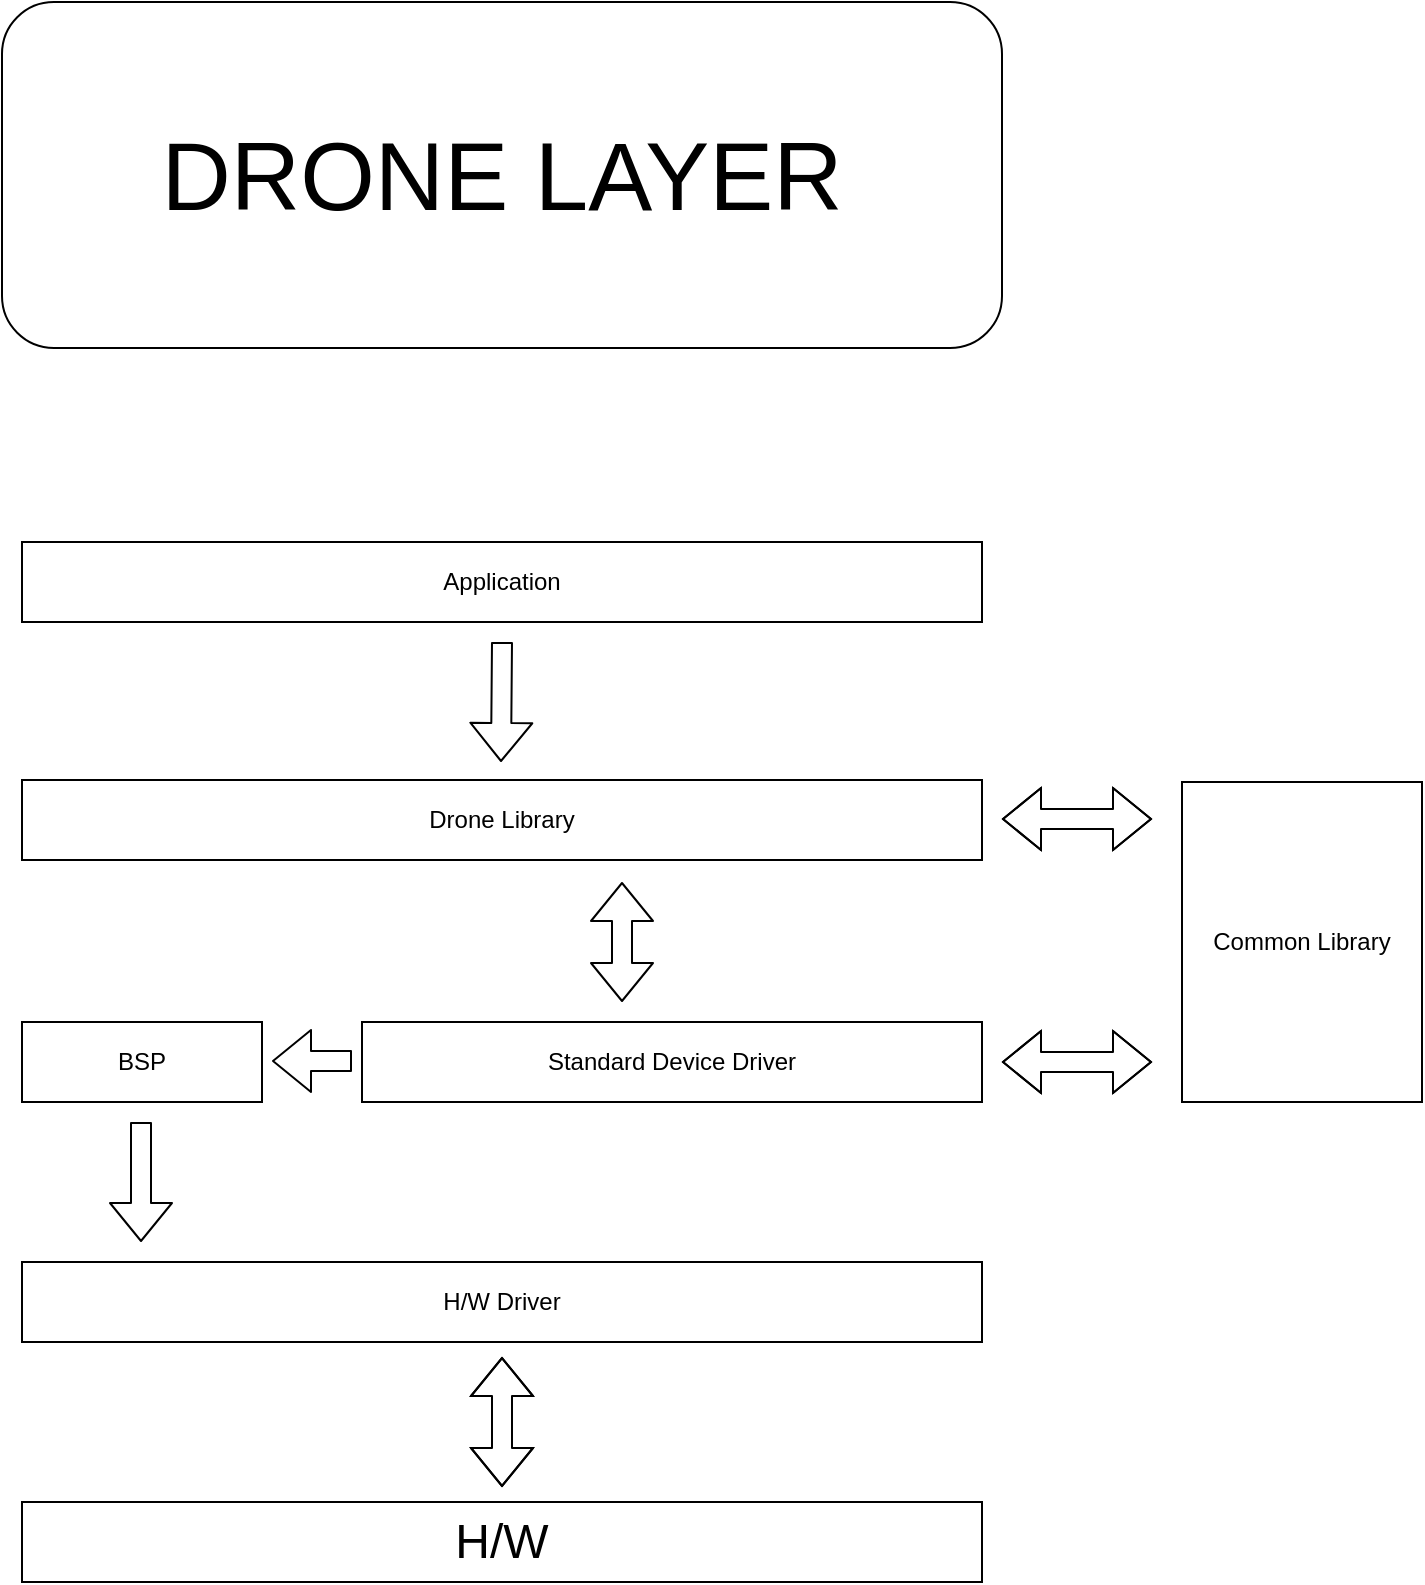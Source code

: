 <mxfile version="11.2.5" type="device" pages="1"><diagram name="Page-1" id="90a13364-a465-7bf4-72fc-28e22215d7a0"><mxGraphModel dx="813" dy="462" grid="1" gridSize="10" guides="1" tooltips="1" connect="1" arrows="1" fold="1" page="1" pageScale="1.5" pageWidth="1169" pageHeight="826" background="#ffffff" math="0" shadow="0"><root><mxCell id="0" style=";html=1;"/><mxCell id="1" style=";html=1;" parent="0"/><mxCell id="5rDA5biEVlo3ui2Qbv52-1" value="&lt;font style=&quot;font-size: 24px&quot;&gt;H/W&lt;/font&gt;" style="rounded=0;whiteSpace=wrap;html=1;" vertex="1" parent="1"><mxGeometry x="440" y="960" width="480" height="40" as="geometry"/></mxCell><mxCell id="5rDA5biEVlo3ui2Qbv52-2" value="H/W Driver" style="rounded=0;whiteSpace=wrap;html=1;" vertex="1" parent="1"><mxGeometry x="440" y="840" width="480" height="40" as="geometry"/></mxCell><mxCell id="5rDA5biEVlo3ui2Qbv52-5" value="Drone Library" style="rounded=0;whiteSpace=wrap;html=1;" vertex="1" parent="1"><mxGeometry x="440" y="599" width="480" height="40" as="geometry"/></mxCell><mxCell id="5rDA5biEVlo3ui2Qbv52-6" value="BSP" style="rounded=0;whiteSpace=wrap;html=1;" vertex="1" parent="1"><mxGeometry x="440" y="720" width="120" height="40" as="geometry"/></mxCell><mxCell id="5rDA5biEVlo3ui2Qbv52-10" value="" style="shape=flexArrow;endArrow=classic;startArrow=classic;html=1;" edge="1" parent="1"><mxGeometry width="50" height="50" relative="1" as="geometry"><mxPoint x="680" y="952.5" as="sourcePoint"/><mxPoint x="680" y="887.5" as="targetPoint"/><Array as="points"><mxPoint x="680" y="917.5"/></Array></mxGeometry></mxCell><mxCell id="5rDA5biEVlo3ui2Qbv52-12" value="" style="shape=flexArrow;endArrow=classic;html=1;" edge="1" parent="1"><mxGeometry width="50" height="50" relative="1" as="geometry"><mxPoint x="499.5" y="770" as="sourcePoint"/><mxPoint x="499.5" y="830" as="targetPoint"/><Array as="points"/></mxGeometry></mxCell><mxCell id="5rDA5biEVlo3ui2Qbv52-13" value="Standard Device Driver" style="rounded=0;whiteSpace=wrap;html=1;" vertex="1" parent="1"><mxGeometry x="610" y="720" width="310" height="40" as="geometry"/></mxCell><mxCell id="5rDA5biEVlo3ui2Qbv52-18" value="" style="shape=flexArrow;endArrow=classic;html=1;" edge="1" parent="1"><mxGeometry width="50" height="50" relative="1" as="geometry"><mxPoint x="605" y="739.5" as="sourcePoint"/><mxPoint x="565" y="739.5" as="targetPoint"/></mxGeometry></mxCell><mxCell id="5rDA5biEVlo3ui2Qbv52-19" value="Common Library" style="rounded=0;whiteSpace=wrap;html=1;" vertex="1" parent="1"><mxGeometry x="1020" y="600" width="120" height="160" as="geometry"/></mxCell><mxCell id="5rDA5biEVlo3ui2Qbv52-20" value="" style="shape=flexArrow;endArrow=classic;startArrow=classic;html=1;" edge="1" parent="1"><mxGeometry width="50" height="50" relative="1" as="geometry"><mxPoint x="930" y="618.5" as="sourcePoint"/><mxPoint x="1005" y="618.5" as="targetPoint"/><Array as="points"><mxPoint x="975" y="618.5"/></Array></mxGeometry></mxCell><mxCell id="5rDA5biEVlo3ui2Qbv52-21" value="" style="shape=flexArrow;endArrow=classic;startArrow=classic;html=1;" edge="1" parent="1"><mxGeometry width="50" height="50" relative="1" as="geometry"><mxPoint x="930" y="740" as="sourcePoint"/><mxPoint x="1005" y="740" as="targetPoint"/><Array as="points"><mxPoint x="975" y="740"/></Array></mxGeometry></mxCell><mxCell id="5rDA5biEVlo3ui2Qbv52-22" value="Application" style="rounded=0;whiteSpace=wrap;html=1;" vertex="1" parent="1"><mxGeometry x="440" y="480" width="480" height="40" as="geometry"/></mxCell><mxCell id="5rDA5biEVlo3ui2Qbv52-24" value="" style="shape=flexArrow;endArrow=classic;startArrow=classic;html=1;" edge="1" parent="1"><mxGeometry width="50" height="50" relative="1" as="geometry"><mxPoint x="740" y="710" as="sourcePoint"/><mxPoint x="740" y="650" as="targetPoint"/></mxGeometry></mxCell><mxCell id="5rDA5biEVlo3ui2Qbv52-25" value="" style="shape=flexArrow;endArrow=classic;html=1;" edge="1" parent="1"><mxGeometry width="50" height="50" relative="1" as="geometry"><mxPoint x="680" y="530" as="sourcePoint"/><mxPoint x="679.5" y="590" as="targetPoint"/></mxGeometry></mxCell><mxCell id="5rDA5biEVlo3ui2Qbv52-26" value="&lt;font style=&quot;font-size: 48px&quot;&gt;DRONE LAYER&lt;/font&gt;" style="rounded=1;whiteSpace=wrap;html=1;" vertex="1" parent="1"><mxGeometry x="430" y="210" width="500" height="173" as="geometry"/></mxCell></root></mxGraphModel></diagram></mxfile>